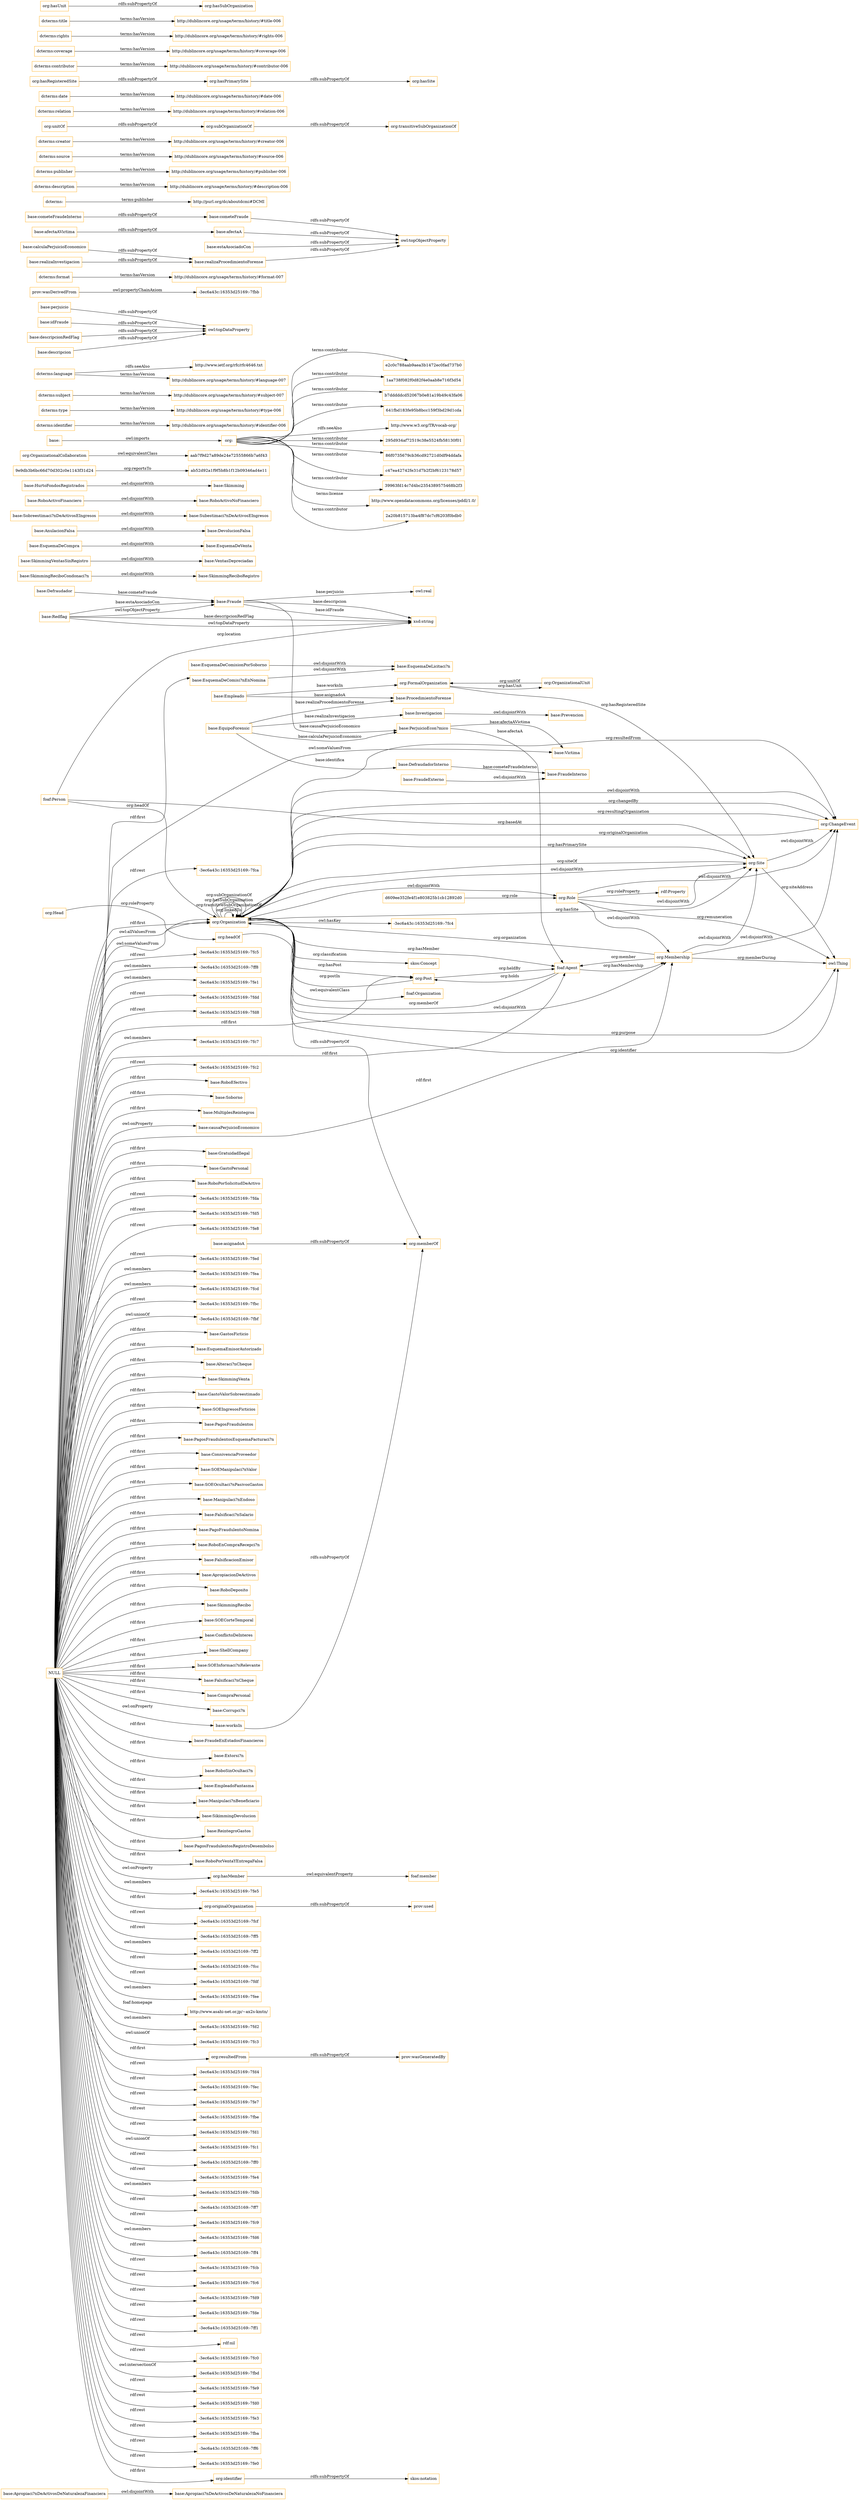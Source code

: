 digraph ar2dtool_diagram { 
rankdir=LR;
size="1501"
node [shape = rectangle, color="orange"]; "base:Apropiaci?nDeActivosDeNaturalezaNoFinanciera" "base:RoboEfectivo" "base:SkimmingReciboCondonaci?n" "base:Soborno" "base:Redflag" "base:MultiplesReintegros" "base:EsquemaDeComisionPorSoborno" "base:GratuidadIlegal" "base:GastoPersonal" "base:EsquemaDeComisi?nEnNomina" "base:SkimmingVentasSinRegistro" "base:RoboPorSolicitudDeActivo" "base:Victima" "base:GastosFicticio" "base:VentasDepreciadas" "base:EsquemaEmisorAutorizado" "base:Alteraci?nCheque" "base:ProcedimientoForense" "base:SkimmingVenta" "base:FraudeInterno" "base:GastoValorSobreestimado" "base:Prevencion" "base:FraudeExterno" "base:EsquemaDeCompra" "base:SOEIngresosFicticios" "org:OrganizationalUnit" "base:PagosFraudulentos" "base:PagosFraudulentosEsquemaFacturaci?n" "base:ConnivenciaProveedor" "base:DefraudadorInterno" "base:DevolucionFalsa" "base:EquipoForensic" "base:SOEManipulaci?nValor" "base:Fraude" "base:Sobreestimaci?nDeActivosEIngresos" "base:SOEOcultaci?nPasivosGastos" "org:Organization" "base:Empleado" "base:Manipulaci?nEndoso" "base:RoboActivoNoFinanciero" "base:Falsificaci?nSalario" "base:PagoFraudulentoNomina" "base:SkimmingReciboRegistro" "base:RoboEnCompraRecepci?n" "base:HurtoFondosRegistrados" "base:EsquemaDeVenta" "base:FalsificacionEmisor" "base:PerjuicioEcon?mico" "base:ApropiacionDeActivos" "base:RoboDeposito" "base:Defraudador" "base:SkimmingRecibo" "base:SOECorteTemporal" "base:ConflictoDeInteres" "base:Skimming" "base:AnulacionFalsa" "base:ShellCompany" "base:SOEInformaci?nRelevante" "base:RoboActivoFinanciero" "base:Investigacion" "base:Falsificaci?nCheque" "base:CompraPersonal" "base:Corrupci?n" "base:Subestimaci?nDeActivosEIngresos" "base:FraudeEnEstadosFinancieros" "base:Extorsi?n" "base:RoboSinOcultaci?n" "base:EmpleadoFantasma" "base:Manipulaci?nBeneficiario" "base:SikimmingDevolucion" "base:ReintegroGastos" "base:Apropiaci?nDeActivosDeNaturalezaFinanciera" "base:PagosFraudulentosRegistroDesembolso" "base:EsquemaDeLicitaci?n" "base:RoboPorVentaYEntregaFalsa" "d609ee352fe4f1e803825b1cb12892d0" "ab52d92a1f9f5b8b1f12b09346ad4e11" "org:Post" "org:Site" "9e9db3b6bc66d70d302c0e1143f31d24" "org:FormalOrganization" "org:OrganizationalCollaboration" "org:Role" "aab7f9d27a89de24e72555866b7a6f43" "org:ChangeEvent" "org:Membership" ; /*classes style*/
	"base:" -> "org:" [ label = "owl:imports" ];
	"base:Apropiaci?nDeActivosDeNaturalezaFinanciera" -> "base:Apropiaci?nDeActivosDeNaturalezaNoFinanciera" [ label = "owl:disjointWith" ];
	"org:Role" -> "org:ChangeEvent" [ label = "owl:disjointWith" ];
	"org:Role" -> "org:Site" [ label = "owl:disjointWith" ];
	"org:Role" -> "org:Membership" [ label = "owl:disjointWith" ];
	"base:SkimmingVentasSinRegistro" -> "base:VentasDepreciadas" [ label = "owl:disjointWith" ];
	"dcterms:identifier" -> "http://dublincore.org/usage/terms/history/#identifier-006" [ label = "terms:hasVersion" ];
	"base:EsquemaDeComisionPorSoborno" -> "base:EsquemaDeLicitaci?n" [ label = "owl:disjointWith" ];
	"dcterms:type" -> "http://dublincore.org/usage/terms/history/#type-006" [ label = "terms:hasVersion" ];
	"base:SkimmingReciboCondonaci?n" -> "base:SkimmingReciboRegistro" [ label = "owl:disjointWith" ];
	"base:EsquemaDeCompra" -> "base:EsquemaDeVenta" [ label = "owl:disjointWith" ];
	"dcterms:subject" -> "http://dublincore.org/usage/terms/history/#subject-007" [ label = "terms:hasVersion" ];
	"dcterms:language" -> "http://www.ietf.org/rfc/rfc4646.txt" [ label = "rdfs:seeAlso" ];
	"dcterms:language" -> "http://dublincore.org/usage/terms/history/#language-007" [ label = "terms:hasVersion" ];
	"org:headOf" -> "org:memberOf" [ label = "rdfs:subPropertyOf" ];
	"base:perjuicio" -> "owl:topDataProperty" [ label = "rdfs:subPropertyOf" ];
	"base:idFraude" -> "owl:topDataProperty" [ label = "rdfs:subPropertyOf" ];
	"prov:wasDerivedFrom" -> "-3ec6a43c:16353d25169:-7fbb" [ label = "owl:propertyChainAxiom" ];
	"dcterms:format" -> "http://dublincore.org/usage/terms/history/#format-007" [ label = "terms:hasVersion" ];
	"base:cometeFraudeInterno" -> "base:cometeFraude" [ label = "rdfs:subPropertyOf" ];
	"base:HurtoFondosRegistrados" -> "base:Skimming" [ label = "owl:disjointWith" ];
	"dcterms:" -> "http://purl.org/dc/aboutdcmi#DCMI" [ label = "terms:publisher" ];
	"dcterms:description" -> "http://dublincore.org/usage/terms/history/#description-006" [ label = "terms:hasVersion" ];
	"org:hasMember" -> "foaf:member" [ label = "owl:equivalentProperty" ];
	"dcterms:publisher" -> "http://dublincore.org/usage/terms/history/#publisher-006" [ label = "terms:hasVersion" ];
	"dcterms:source" -> "http://dublincore.org/usage/terms/history/#source-006" [ label = "terms:hasVersion" ];
	"dcterms:creator" -> "http://dublincore.org/usage/terms/history/#creator-006" [ label = "terms:hasVersion" ];
	"org:Membership" -> "org:ChangeEvent" [ label = "owl:disjointWith" ];
	"org:Membership" -> "org:Site" [ label = "owl:disjointWith" ];
	"org:Organization" -> "org:Role" [ label = "owl:disjointWith" ];
	"org:Organization" -> "org:ChangeEvent" [ label = "owl:disjointWith" ];
	"org:Organization" -> "foaf:Organization" [ label = "owl:equivalentClass" ];
	"org:Organization" -> "org:Membership" [ label = "owl:disjointWith" ];
	"org:Organization" -> "-3ec6a43c:16353d25169:-7fc4" [ label = "owl:hasKey" ];
	"org:Organization" -> "org:Site" [ label = "owl:disjointWith" ];
	"base:RoboActivoFinanciero" -> "base:RoboActivoNoFinanciero" [ label = "owl:disjointWith" ];
	"org:originalOrganization" -> "prov:used" [ label = "rdfs:subPropertyOf" ];
	"base:descripcionRedFlag" -> "owl:topDataProperty" [ label = "rdfs:subPropertyOf" ];
	"base:afectaA" -> "owl:topObjectProperty" [ label = "rdfs:subPropertyOf" ];
	"base:Sobreestimaci?nDeActivosEIngresos" -> "base:Subestimaci?nDeActivosEIngresos" [ label = "owl:disjointWith" ];
	"base:FraudeExterno" -> "base:FraudeInterno" [ label = "owl:disjointWith" ];
	"base:cometeFraude" -> "owl:topObjectProperty" [ label = "rdfs:subPropertyOf" ];
	"org:Site" -> "org:ChangeEvent" [ label = "owl:disjointWith" ];
	"base:worksIn" -> "org:memberOf" [ label = "rdfs:subPropertyOf" ];
	"org:subOrganizationOf" -> "org:transitiveSubOrganizationOf" [ label = "rdfs:subPropertyOf" ];
	"NULL" -> "-3ec6a43c:16353d25169:-7fcf" [ label = "rdf:rest" ];
	"NULL" -> "base:Falsificaci?nSalario" [ label = "rdf:first" ];
	"NULL" -> "base:EsquemaDeComisi?nEnNomina" [ label = "rdf:first" ];
	"NULL" -> "-3ec6a43c:16353d25169:-7ff5" [ label = "rdf:rest" ];
	"NULL" -> "-3ec6a43c:16353d25169:-7ff2" [ label = "owl:members" ];
	"NULL" -> "-3ec6a43c:16353d25169:-7fcc" [ label = "rdf:rest" ];
	"NULL" -> "-3ec6a43c:16353d25169:-7fdf" [ label = "rdf:rest" ];
	"NULL" -> "-3ec6a43c:16353d25169:-7fee" [ label = "owl:members" ];
	"NULL" -> "http://www.asahi-net.or.jp/~ax2s-kmtn/" [ label = "foaf:homepage" ];
	"NULL" -> "base:Extorsi?n" [ label = "rdf:first" ];
	"NULL" -> "org:Organization" [ label = "owl:allValuesFrom" ];
	"NULL" -> "-3ec6a43c:16353d25169:-7fd2" [ label = "owl:members" ];
	"NULL" -> "base:ShellCompany" [ label = "rdf:first" ];
	"NULL" -> "org:Organization" [ label = "owl:someValuesFrom" ];
	"NULL" -> "-3ec6a43c:16353d25169:-7fc3" [ label = "owl:unionOf" ];
	"NULL" -> "org:resultedFrom" [ label = "rdf:first" ];
	"NULL" -> "base:SOECorteTemporal" [ label = "rdf:first" ];
	"NULL" -> "base:GastoValorSobreestimado" [ label = "rdf:first" ];
	"NULL" -> "-3ec6a43c:16353d25169:-7fd4" [ label = "rdf:rest" ];
	"NULL" -> "base:Corrupci?n" [ label = "rdf:first" ];
	"NULL" -> "base:ConflictoDeInteres" [ label = "rdf:first" ];
	"NULL" -> "base:SOEIngresosFicticios" [ label = "rdf:first" ];
	"NULL" -> "-3ec6a43c:16353d25169:-7fec" [ label = "rdf:rest" ];
	"NULL" -> "-3ec6a43c:16353d25169:-7fe7" [ label = "rdf:rest" ];
	"NULL" -> "base:Manipulaci?nBeneficiario" [ label = "rdf:first" ];
	"NULL" -> "-3ec6a43c:16353d25169:-7fbe" [ label = "rdf:rest" ];
	"NULL" -> "-3ec6a43c:16353d25169:-7fd1" [ label = "rdf:rest" ];
	"NULL" -> "-3ec6a43c:16353d25169:-7fc1" [ label = "owl:unionOf" ];
	"NULL" -> "-3ec6a43c:16353d25169:-7ff0" [ label = "rdf:rest" ];
	"NULL" -> "base:worksIn" [ label = "owl:onProperty" ];
	"NULL" -> "base:SOEManipulaci?nValor" [ label = "rdf:first" ];
	"NULL" -> "org:hasMember" [ label = "owl:onProperty" ];
	"NULL" -> "-3ec6a43c:16353d25169:-7fe4" [ label = "rdf:rest" ];
	"NULL" -> "-3ec6a43c:16353d25169:-7fdb" [ label = "owl:members" ];
	"NULL" -> "base:RoboDeposito" [ label = "rdf:first" ];
	"NULL" -> "base:FalsificacionEmisor" [ label = "rdf:first" ];
	"NULL" -> "-3ec6a43c:16353d25169:-7ff7" [ label = "rdf:rest" ];
	"NULL" -> "base:Soborno" [ label = "rdf:first" ];
	"NULL" -> "foaf:Agent" [ label = "rdf:first" ];
	"NULL" -> "-3ec6a43c:16353d25169:-7fc9" [ label = "rdf:rest" ];
	"NULL" -> "org:originalOrganization" [ label = "rdf:first" ];
	"NULL" -> "-3ec6a43c:16353d25169:-7fd6" [ label = "owl:members" ];
	"NULL" -> "base:SOEInformaci?nRelevante" [ label = "rdf:first" ];
	"NULL" -> "-3ec6a43c:16353d25169:-7ff4" [ label = "rdf:rest" ];
	"NULL" -> "-3ec6a43c:16353d25169:-7fcb" [ label = "rdf:rest" ];
	"NULL" -> "-3ec6a43c:16353d25169:-7fc6" [ label = "rdf:rest" ];
	"NULL" -> "base:ConnivenciaProveedor" [ label = "rdf:first" ];
	"NULL" -> "-3ec6a43c:16353d25169:-7fd9" [ label = "rdf:rest" ];
	"NULL" -> "-3ec6a43c:16353d25169:-7fde" [ label = "rdf:rest" ];
	"NULL" -> "base:SkimmingRecibo" [ label = "rdf:first" ];
	"NULL" -> "-3ec6a43c:16353d25169:-7ff1" [ label = "rdf:rest" ];
	"NULL" -> "base:Falsificaci?nCheque" [ label = "rdf:first" ];
	"NULL" -> "base:Alteraci?nCheque" [ label = "rdf:first" ];
	"NULL" -> "base:PagosFraudulentos" [ label = "rdf:first" ];
	"NULL" -> "base:ApropiacionDeActivos" [ label = "rdf:first" ];
	"NULL" -> "rdf:nil" [ label = "rdf:rest" ];
	"NULL" -> "-3ec6a43c:16353d25169:-7fc0" [ label = "rdf:rest" ];
	"NULL" -> "-3ec6a43c:16353d25169:-7fbd" [ label = "owl:intersectionOf" ];
	"NULL" -> "base:ReintegroGastos" [ label = "rdf:first" ];
	"NULL" -> "base:GratuidadIlegal" [ label = "rdf:first" ];
	"NULL" -> "-3ec6a43c:16353d25169:-7fe9" [ label = "rdf:rest" ];
	"NULL" -> "-3ec6a43c:16353d25169:-7fd0" [ label = "rdf:rest" ];
	"NULL" -> "base:GastosFicticio" [ label = "rdf:first" ];
	"NULL" -> "base:Manipulaci?nEndoso" [ label = "rdf:first" ];
	"NULL" -> "-3ec6a43c:16353d25169:-7fe3" [ label = "rdf:rest" ];
	"NULL" -> "-3ec6a43c:16353d25169:-7fba" [ label = "rdf:rest" ];
	"NULL" -> "base:FraudeEnEstadosFinancieros" [ label = "rdf:first" ];
	"NULL" -> "base:RoboSinOcultaci?n" [ label = "rdf:first" ];
	"NULL" -> "base:MultiplesReintegros" [ label = "rdf:first" ];
	"NULL" -> "base:CompraPersonal" [ label = "rdf:first" ];
	"NULL" -> "base:RoboEfectivo" [ label = "rdf:first" ];
	"NULL" -> "-3ec6a43c:16353d25169:-7ff6" [ label = "rdf:rest" ];
	"NULL" -> "base:RoboEnCompraRecepci?n" [ label = "rdf:first" ];
	"NULL" -> "base:EsquemaEmisorAutorizado" [ label = "rdf:first" ];
	"NULL" -> "-3ec6a43c:16353d25169:-7fe0" [ label = "rdf:rest" ];
	"NULL" -> "base:PagosFraudulentosEsquemaFacturaci?n" [ label = "rdf:first" ];
	"NULL" -> "base:PagosFraudulentosRegistroDesembolso" [ label = "rdf:first" ];
	"NULL" -> "base:Victima" [ label = "owl:someValuesFrom" ];
	"NULL" -> "base:GastoPersonal" [ label = "rdf:first" ];
	"NULL" -> "org:identifier" [ label = "rdf:first" ];
	"NULL" -> "org:Post" [ label = "rdf:first" ];
	"NULL" -> "-3ec6a43c:16353d25169:-7fca" [ label = "rdf:rest" ];
	"NULL" -> "-3ec6a43c:16353d25169:-7fc5" [ label = "rdf:rest" ];
	"NULL" -> "-3ec6a43c:16353d25169:-7ff8" [ label = "owl:members" ];
	"NULL" -> "-3ec6a43c:16353d25169:-7fe1" [ label = "owl:members" ];
	"NULL" -> "base:EmpleadoFantasma" [ label = "rdf:first" ];
	"NULL" -> "base:PagoFraudulentoNomina" [ label = "rdf:first" ];
	"NULL" -> "base:SikimmingDevolucion" [ label = "rdf:first" ];
	"NULL" -> "-3ec6a43c:16353d25169:-7fdd" [ label = "rdf:rest" ];
	"NULL" -> "-3ec6a43c:16353d25169:-7fd8" [ label = "rdf:rest" ];
	"NULL" -> "-3ec6a43c:16353d25169:-7fc7" [ label = "owl:members" ];
	"NULL" -> "-3ec6a43c:16353d25169:-7fc2" [ label = "rdf:rest" ];
	"NULL" -> "base:causaPerjuicioEconomico" [ label = "owl:onProperty" ];
	"NULL" -> "base:SkimmingVenta" [ label = "rdf:first" ];
	"NULL" -> "org:Membership" [ label = "rdf:first" ];
	"NULL" -> "base:RoboPorVentaYEntregaFalsa" [ label = "rdf:first" ];
	"NULL" -> "-3ec6a43c:16353d25169:-7fda" [ label = "rdf:rest" ];
	"NULL" -> "-3ec6a43c:16353d25169:-7fd5" [ label = "rdf:rest" ];
	"NULL" -> "-3ec6a43c:16353d25169:-7fe8" [ label = "rdf:rest" ];
	"NULL" -> "-3ec6a43c:16353d25169:-7fed" [ label = "rdf:rest" ];
	"NULL" -> "-3ec6a43c:16353d25169:-7fea" [ label = "owl:members" ];
	"NULL" -> "base:RoboPorSolicitudDeActivo" [ label = "rdf:first" ];
	"NULL" -> "base:SOEOcultaci?nPasivosGastos" [ label = "rdf:first" ];
	"NULL" -> "-3ec6a43c:16353d25169:-7fcd" [ label = "owl:members" ];
	"NULL" -> "org:Organization" [ label = "rdf:first" ];
	"NULL" -> "-3ec6a43c:16353d25169:-7fbc" [ label = "rdf:rest" ];
	"NULL" -> "-3ec6a43c:16353d25169:-7fbf" [ label = "owl:unionOf" ];
	"NULL" -> "-3ec6a43c:16353d25169:-7fe5" [ label = "owl:members" ];
	"base:descripcion" -> "owl:topDataProperty" [ label = "rdfs:subPropertyOf" ];
	"dcterms:relation" -> "http://dublincore.org/usage/terms/history/#relation-006" [ label = "terms:hasVersion" ];
	"org:resultedFrom" -> "prov:wasGeneratedBy" [ label = "rdfs:subPropertyOf" ];
	"org:Head" -> "org:headOf" [ label = "org:roleProperty" ];
	"org:" -> "e2c0c788aab9aea3b1472ec0fad737b0" [ label = "terms:contributor" ];
	"org:" -> "1aa738f082f0d82f4e0aab8e716f3d54" [ label = "terms:contributor" ];
	"org:" -> "b7dddddcd52067b0e81a19b49c43fa06" [ label = "terms:contributor" ];
	"org:" -> "641fbd183fe95b8bcc159f3bd29d1cda" [ label = "terms:contributor" ];
	"org:" -> "http://www.w3.org/TR/vocab-org/" [ label = "rdfs:seeAlso" ];
	"org:" -> "295d934af72519c38e5524fb58130f01" [ label = "terms:contributor" ];
	"org:" -> "86f0735679cb36cd92721d0df94ddafa" [ label = "terms:contributor" ];
	"org:" -> "c47ea42742fe31d7b2f2bf6123178d57" [ label = "terms:contributor" ];
	"org:" -> "39963fd14c7d4bc2354389575468b2f3" [ label = "terms:contributor" ];
	"org:" -> "http://www.opendatacommons.org/licenses/pddl/1.0/" [ label = "terms:license" ];
	"org:" -> "2a20b815713ba4f87dc7cf6203f0bdb0" [ label = "terms:contributor" ];
	"org:OrganizationalCollaboration" -> "aab7f9d27a89de24e72555866b7a6f43" [ label = "owl:equivalentClass" ];
	"base:estaAsociadoCon" -> "owl:topObjectProperty" [ label = "rdfs:subPropertyOf" ];
	"base:EsquemaDeComisi?nEnNomina" -> "base:EsquemaDeLicitaci?n" [ label = "owl:disjointWith" ];
	"dcterms:date" -> "http://dublincore.org/usage/terms/history/#date-006" [ label = "terms:hasVersion" ];
	"base:Investigacion" -> "base:Prevencion" [ label = "owl:disjointWith" ];
	"org:hasRegisteredSite" -> "org:hasPrimarySite" [ label = "rdfs:subPropertyOf" ];
	"base:calculaPerjuicioEconomico" -> "base:realizaProcedimientoForense" [ label = "rdfs:subPropertyOf" ];
	"base:realizaProcedimientoForense" -> "owl:topObjectProperty" [ label = "rdfs:subPropertyOf" ];
	"org:hasPrimarySite" -> "org:hasSite" [ label = "rdfs:subPropertyOf" ];
	"base:realizaInvestigacion" -> "base:realizaProcedimientoForense" [ label = "rdfs:subPropertyOf" ];
	"dcterms:contributor" -> "http://dublincore.org/usage/terms/history/#contributor-006" [ label = "terms:hasVersion" ];
	"dcterms:coverage" -> "http://dublincore.org/usage/terms/history/#coverage-006" [ label = "terms:hasVersion" ];
	"base:asignadoA" -> "org:memberOf" [ label = "rdfs:subPropertyOf" ];
	"org:unitOf" -> "org:subOrganizationOf" [ label = "rdfs:subPropertyOf" ];
	"org:identifier" -> "skos:notation" [ label = "rdfs:subPropertyOf" ];
	"base:AnulacionFalsa" -> "base:DevolucionFalsa" [ label = "owl:disjointWith" ];
	"base:afectaAVictima" -> "base:afectaA" [ label = "rdfs:subPropertyOf" ];
	"dcterms:rights" -> "http://dublincore.org/usage/terms/history/#rights-006" [ label = "terms:hasVersion" ];
	"dcterms:title" -> "http://dublincore.org/usage/terms/history/#title-006" [ label = "terms:hasVersion" ];
	"org:hasUnit" -> "org:hasSubOrganization" [ label = "rdfs:subPropertyOf" ];
	"base:PerjuicioEcon?mico" -> "base:Victima" [ label = "base:afectaAVictima" ];
	"base:DefraudadorInterno" -> "base:FraudeInterno" [ label = "base:cometeFraudeInterno" ];
	"base:Empleado" -> "org:FormalOrganization" [ label = "base:worksIn" ];
	"org:Site" -> "owl:Thing" [ label = "org:siteAddress" ];
	"base:EquipoForensic" -> "base:PerjuicioEcon?mico" [ label = "base:calculaPerjuicioEconomico" ];
	"org:FormalOrganization" -> "org:OrganizationalUnit" [ label = "org:hasUnit" ];
	"base:Redflag" -> "base:Fraude" [ label = "owl:topObjectProperty" ];
	"foaf:Agent" -> "org:Organization" [ label = "org:memberOf" ];
	"org:Organization" -> "owl:Thing" [ label = "org:identifier" ];
	"foaf:Person" -> "org:Organization" [ label = "org:headOf" ];
	"foaf:Agent" -> "org:Membership" [ label = "org:hasMembership" ];
	"org:Membership" -> "owl:Thing" [ label = "org:memberDuring" ];
	"org:Organization" -> "org:Site" [ label = "org:hasPrimarySite" ];
	"org:Organization" -> "org:Organization" [ label = "org:linkedTo" ];
	"org:Membership" -> "foaf:Agent" [ label = "org:member" ];
	"base:PerjuicioEcon?mico" -> "foaf:Agent" [ label = "base:afectaA" ];
	"base:Empleado" -> "base:ProcedimientoForense" [ label = "base:asignadoA" ];
	"foaf:Person" -> "org:Site" [ label = "org:basedAt" ];
	"org:Role" -> "owl:Thing" [ label = "org:remuneration" ];
	"base:EquipoForensic" -> "base:ProcedimientoForense" [ label = "base:realizaProcedimientoForense" ];
	"org:OrganizationalUnit" -> "org:FormalOrganization" [ label = "org:unitOf" ];
	"org:Role" -> "rdf:Property" [ label = "org:roleProperty" ];
	"org:Organization" -> "owl:Thing" [ label = "org:purpose" ];
	"foaf:Agent" -> "org:Post" [ label = "org:holds" ];
	"base:Fraude" -> "base:PerjuicioEcon?mico" [ label = "base:causaPerjuicioEconomico" ];
	"base:Redflag" -> "base:Fraude" [ label = "base:estaAsociadoCon" ];
	"base:EquipoForensic" -> "base:DefraudadorInterno" [ label = "base:identifica" ];
	"org:FormalOrganization" -> "org:Site" [ label = "org:hasRegisteredSite" ];
	"org:Post" -> "org:Organization" [ label = "org:postIn" ];
	"base:EquipoForensic" -> "base:Investigacion" [ label = "base:realizaInvestigacion" ];
	"base:Redflag" -> "xsd:string" [ label = "base:descripcionRedFlag" ];
	"org:Organization" -> "org:Site" [ label = "org:hasSite" ];
	"org:ChangeEvent" -> "org:Organization" [ label = "org:resultingOrganization" ];
	"base:Fraude" -> "xsd:string" [ label = "base:idFraude" ];
	"base:Fraude" -> "owl:real" [ label = "base:perjuicio" ];
	"9e9db3b6bc66d70d302c0e1143f31d24" -> "ab52d92a1f9f5b8b1f12b09346ad4e11" [ label = "org:reportsTo" ];
	"base:Defraudador" -> "base:Fraude" [ label = "base:cometeFraude" ];
	"org:Organization" -> "skos:Concept" [ label = "org:classification" ];
	"org:Organization" -> "org:Post" [ label = "org:hasPost" ];
	"org:Membership" -> "org:Organization" [ label = "org:organization" ];
	"org:ChangeEvent" -> "org:Organization" [ label = "org:originalOrganization" ];
	"org:Organization" -> "org:ChangeEvent" [ label = "org:resultedFrom" ];
	"d609ee352fe4f1e803825b1cb12892d0" -> "org:Role" [ label = "org:role" ];
	"base:Fraude" -> "xsd:string" [ label = "base:descripcion" ];
	"org:Site" -> "org:Organization" [ label = "org:siteOf" ];
	"org:Organization" -> "foaf:Agent" [ label = "org:hasMember" ];
	"org:Organization" -> "org:Organization" [ label = "org:transitiveSubOrganizationOf" ];
	"org:Organization" -> "org:Organization" [ label = "org:hasSubOrganization" ];
	"foaf:Person" -> "xsd:string" [ label = "org:location" ];
	"org:Organization" -> "org:ChangeEvent" [ label = "org:changedBy" ];
	"org:Post" -> "foaf:Agent" [ label = "org:heldBy" ];
	"base:Redflag" -> "xsd:string" [ label = "owl:topDataProperty" ];
	"org:Organization" -> "org:Organization" [ label = "org:subOrganizationOf" ];

}
